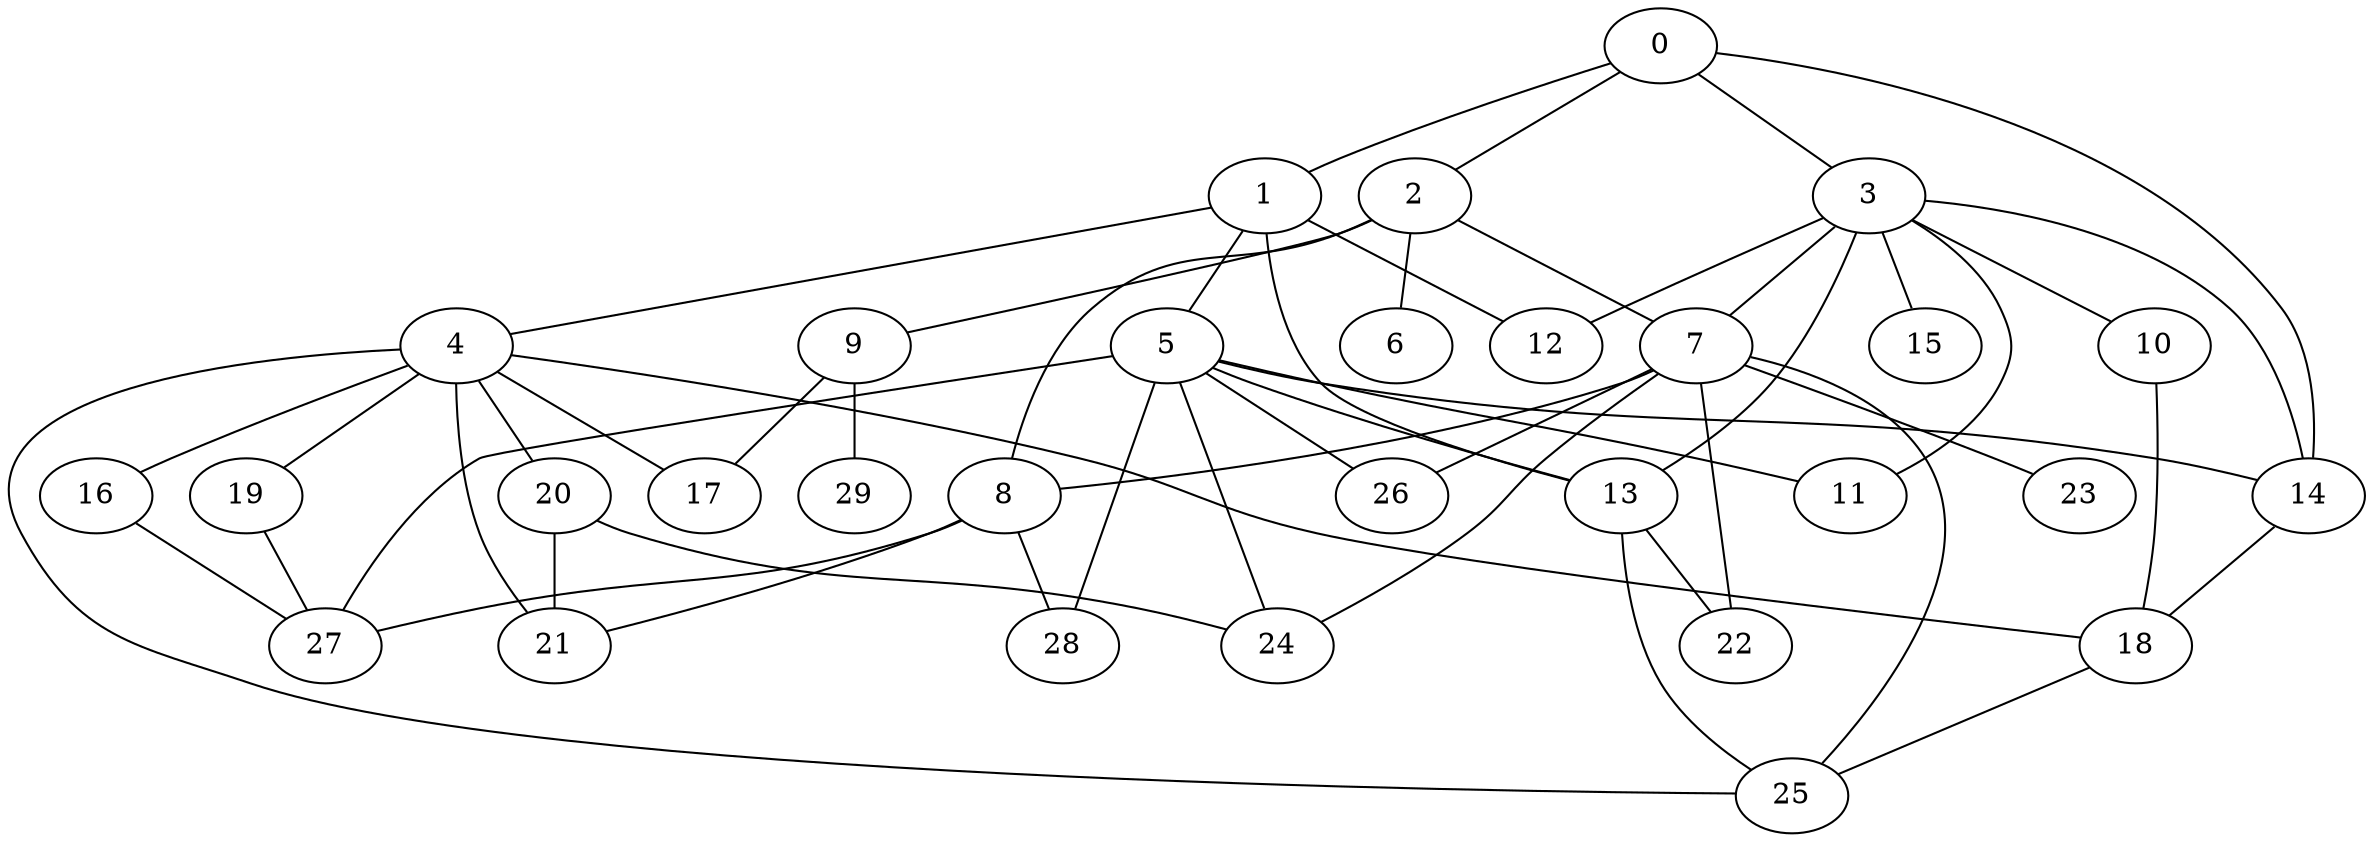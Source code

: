 
graph graphname {
    0 -- 1
0 -- 2
0 -- 3
0 -- 14
1 -- 4
1 -- 5
1 -- 13
1 -- 12
2 -- 8
2 -- 9
2 -- 6
2 -- 7
3 -- 10
3 -- 11
3 -- 12
3 -- 13
3 -- 14
3 -- 15
3 -- 7
4 -- 16
4 -- 17
4 -- 18
4 -- 19
4 -- 20
4 -- 21
4 -- 25
5 -- 13
5 -- 26
5 -- 11
5 -- 24
5 -- 28
5 -- 14
5 -- 27
7 -- 22
7 -- 23
7 -- 24
7 -- 25
7 -- 26
7 -- 8
8 -- 27
8 -- 28
8 -- 21
9 -- 29
9 -- 17
10 -- 18
13 -- 22
13 -- 25
14 -- 18
16 -- 27
18 -- 25
19 -- 27
20 -- 21
20 -- 24

}

